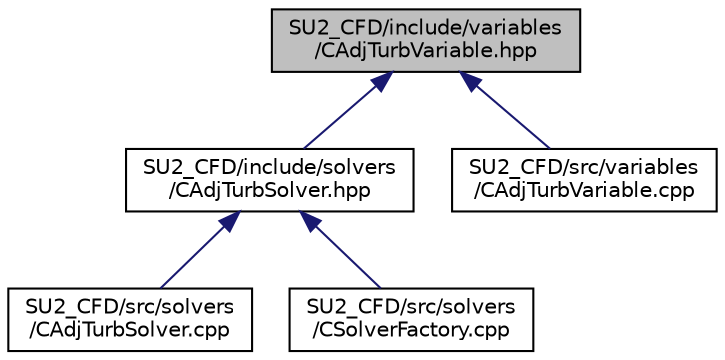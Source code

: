 digraph "SU2_CFD/include/variables/CAdjTurbVariable.hpp"
{
 // LATEX_PDF_SIZE
  edge [fontname="Helvetica",fontsize="10",labelfontname="Helvetica",labelfontsize="10"];
  node [fontname="Helvetica",fontsize="10",shape=record];
  Node1 [label="SU2_CFD/include/variables\l/CAdjTurbVariable.hpp",height=0.2,width=0.4,color="black", fillcolor="grey75", style="filled", fontcolor="black",tooltip="Main class for defining the variables of the adjoint turbulence model."];
  Node1 -> Node2 [dir="back",color="midnightblue",fontsize="10",style="solid",fontname="Helvetica"];
  Node2 [label="SU2_CFD/include/solvers\l/CAdjTurbSolver.hpp",height=0.2,width=0.4,color="black", fillcolor="white", style="filled",URL="$CAdjTurbSolver_8hpp.html",tooltip="Headers of the CAdjTurbSolver class."];
  Node2 -> Node3 [dir="back",color="midnightblue",fontsize="10",style="solid",fontname="Helvetica"];
  Node3 [label="SU2_CFD/src/solvers\l/CAdjTurbSolver.cpp",height=0.2,width=0.4,color="black", fillcolor="white", style="filled",URL="$CAdjTurbSolver_8cpp.html",tooltip=" "];
  Node2 -> Node4 [dir="back",color="midnightblue",fontsize="10",style="solid",fontname="Helvetica"];
  Node4 [label="SU2_CFD/src/solvers\l/CSolverFactory.cpp",height=0.2,width=0.4,color="black", fillcolor="white", style="filled",URL="$CSolverFactory_8cpp.html",tooltip="Main subroutines for CSolverFactoryclass."];
  Node1 -> Node5 [dir="back",color="midnightblue",fontsize="10",style="solid",fontname="Helvetica"];
  Node5 [label="SU2_CFD/src/variables\l/CAdjTurbVariable.cpp",height=0.2,width=0.4,color="black", fillcolor="white", style="filled",URL="$CAdjTurbVariable_8cpp.html",tooltip="Main subroutines for solving turbulent adjoint problems."];
}
